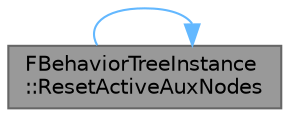 digraph "FBehaviorTreeInstance::ResetActiveAuxNodes"
{
 // INTERACTIVE_SVG=YES
 // LATEX_PDF_SIZE
  bgcolor="transparent";
  edge [fontname=Helvetica,fontsize=10,labelfontname=Helvetica,labelfontsize=10];
  node [fontname=Helvetica,fontsize=10,shape=box,height=0.2,width=0.4];
  rankdir="LR";
  Node1 [id="Node000001",label="FBehaviorTreeInstance\l::ResetActiveAuxNodes",height=0.2,width=0.4,color="gray40", fillcolor="grey60", style="filled", fontcolor="black",tooltip="remove all auxiliary nodes from active nodes list"];
  Node1 -> Node1 [id="edge1_Node000001_Node000001",color="steelblue1",style="solid",tooltip=" "];
}
